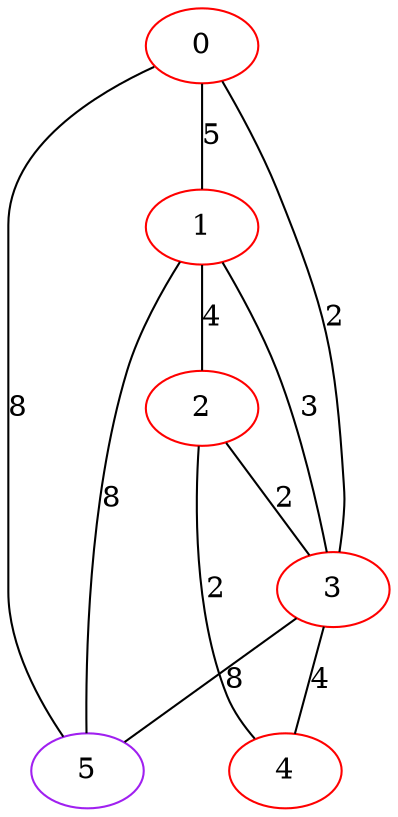 graph "" {
0 [color=red, weight=1];
1 [color=red, weight=1];
2 [color=red, weight=1];
3 [color=red, weight=1];
4 [color=red, weight=1];
5 [color=purple, weight=4];
0 -- 1  [key=0, label=5];
0 -- 3  [key=0, label=2];
0 -- 5  [key=0, label=8];
1 -- 2  [key=0, label=4];
1 -- 3  [key=0, label=3];
1 -- 5  [key=0, label=8];
2 -- 3  [key=0, label=2];
2 -- 4  [key=0, label=2];
3 -- 4  [key=0, label=4];
3 -- 5  [key=0, label=8];
}
